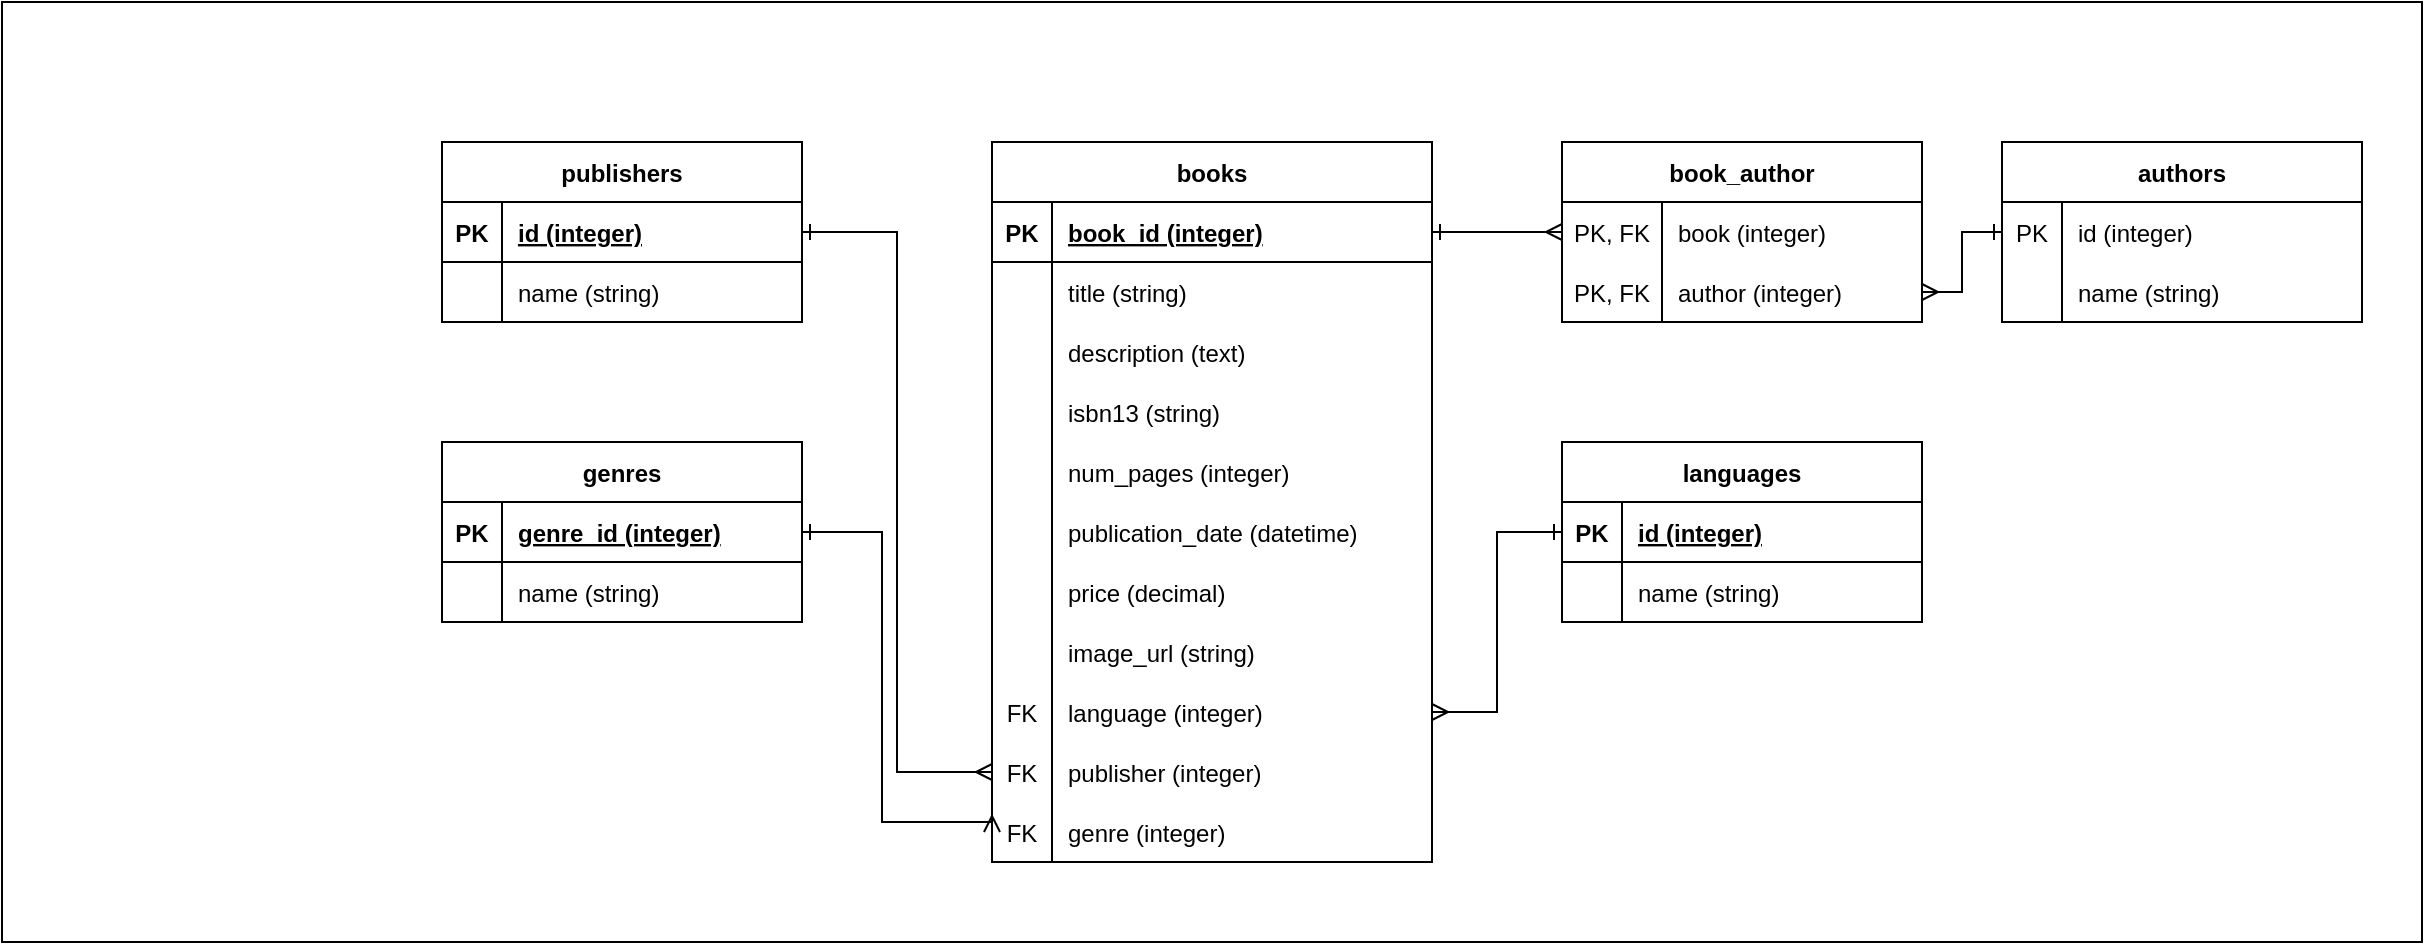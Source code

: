 <mxfile>
    <diagram id="lrjP1plBM1akT5TyVISz" name="Page-1">
        <mxGraphModel dx="806" dy="634" grid="1" gridSize="10" guides="1" tooltips="1" connect="1" arrows="1" fold="1" page="1" pageScale="1" pageWidth="1654" pageHeight="2336" math="0" shadow="0">
            <root>
                <mxCell id="0"/>
                <mxCell id="1" parent="0"/>
                <mxCell id="2" value="" style="rounded=0;whiteSpace=wrap;html=1;" parent="1" vertex="1">
                    <mxGeometry x="50" y="60" width="1210" height="470" as="geometry"/>
                </mxCell>
                <mxCell id="Px60Zx_xpM8tq9wNsqnK-1" value="books" style="shape=table;startSize=30;container=1;collapsible=1;childLayout=tableLayout;fixedRows=1;rowLines=0;fontStyle=1;align=center;resizeLast=1;" parent="1" vertex="1">
                    <mxGeometry x="545" y="130" width="220" height="360" as="geometry"/>
                </mxCell>
                <mxCell id="Px60Zx_xpM8tq9wNsqnK-2" value="" style="shape=tableRow;horizontal=0;startSize=0;swimlaneHead=0;swimlaneBody=0;fillColor=none;collapsible=0;dropTarget=0;points=[[0,0.5],[1,0.5]];portConstraint=eastwest;top=0;left=0;right=0;bottom=1;" parent="Px60Zx_xpM8tq9wNsqnK-1" vertex="1">
                    <mxGeometry y="30" width="220" height="30" as="geometry"/>
                </mxCell>
                <mxCell id="Px60Zx_xpM8tq9wNsqnK-3" value="PK" style="shape=partialRectangle;connectable=0;fillColor=none;top=0;left=0;bottom=0;right=0;fontStyle=1;overflow=hidden;" parent="Px60Zx_xpM8tq9wNsqnK-2" vertex="1">
                    <mxGeometry width="30" height="30" as="geometry">
                        <mxRectangle width="30" height="30" as="alternateBounds"/>
                    </mxGeometry>
                </mxCell>
                <mxCell id="Px60Zx_xpM8tq9wNsqnK-4" value="book_id (integer)" style="shape=partialRectangle;connectable=0;fillColor=none;top=0;left=0;bottom=0;right=0;align=left;spacingLeft=6;fontStyle=5;overflow=hidden;" parent="Px60Zx_xpM8tq9wNsqnK-2" vertex="1">
                    <mxGeometry x="30" width="190" height="30" as="geometry">
                        <mxRectangle width="190" height="30" as="alternateBounds"/>
                    </mxGeometry>
                </mxCell>
                <mxCell id="Px60Zx_xpM8tq9wNsqnK-5" value="" style="shape=tableRow;horizontal=0;startSize=0;swimlaneHead=0;swimlaneBody=0;fillColor=none;collapsible=0;dropTarget=0;points=[[0,0.5],[1,0.5]];portConstraint=eastwest;top=0;left=0;right=0;bottom=0;" parent="Px60Zx_xpM8tq9wNsqnK-1" vertex="1">
                    <mxGeometry y="60" width="220" height="30" as="geometry"/>
                </mxCell>
                <mxCell id="Px60Zx_xpM8tq9wNsqnK-6" value="" style="shape=partialRectangle;connectable=0;fillColor=none;top=0;left=0;bottom=0;right=0;editable=1;overflow=hidden;" parent="Px60Zx_xpM8tq9wNsqnK-5" vertex="1">
                    <mxGeometry width="30" height="30" as="geometry">
                        <mxRectangle width="30" height="30" as="alternateBounds"/>
                    </mxGeometry>
                </mxCell>
                <mxCell id="Px60Zx_xpM8tq9wNsqnK-7" value="title (string)" style="shape=partialRectangle;connectable=0;fillColor=none;top=0;left=0;bottom=0;right=0;align=left;spacingLeft=6;overflow=hidden;" parent="Px60Zx_xpM8tq9wNsqnK-5" vertex="1">
                    <mxGeometry x="30" width="190" height="30" as="geometry">
                        <mxRectangle width="190" height="30" as="alternateBounds"/>
                    </mxGeometry>
                </mxCell>
                <mxCell id="Px60Zx_xpM8tq9wNsqnK-106" value="" style="shape=tableRow;horizontal=0;startSize=0;swimlaneHead=0;swimlaneBody=0;fillColor=none;collapsible=0;dropTarget=0;points=[[0,0.5],[1,0.5]];portConstraint=eastwest;top=0;left=0;right=0;bottom=0;" parent="Px60Zx_xpM8tq9wNsqnK-1" vertex="1">
                    <mxGeometry y="90" width="220" height="30" as="geometry"/>
                </mxCell>
                <mxCell id="Px60Zx_xpM8tq9wNsqnK-107" value="" style="shape=partialRectangle;connectable=0;fillColor=none;top=0;left=0;bottom=0;right=0;editable=1;overflow=hidden;" parent="Px60Zx_xpM8tq9wNsqnK-106" vertex="1">
                    <mxGeometry width="30" height="30" as="geometry">
                        <mxRectangle width="30" height="30" as="alternateBounds"/>
                    </mxGeometry>
                </mxCell>
                <mxCell id="Px60Zx_xpM8tq9wNsqnK-108" value="description (text)" style="shape=partialRectangle;connectable=0;fillColor=none;top=0;left=0;bottom=0;right=0;align=left;spacingLeft=6;overflow=hidden;" parent="Px60Zx_xpM8tq9wNsqnK-106" vertex="1">
                    <mxGeometry x="30" width="190" height="30" as="geometry">
                        <mxRectangle width="190" height="30" as="alternateBounds"/>
                    </mxGeometry>
                </mxCell>
                <mxCell id="Px60Zx_xpM8tq9wNsqnK-8" value="" style="shape=tableRow;horizontal=0;startSize=0;swimlaneHead=0;swimlaneBody=0;fillColor=none;collapsible=0;dropTarget=0;points=[[0,0.5],[1,0.5]];portConstraint=eastwest;top=0;left=0;right=0;bottom=0;" parent="Px60Zx_xpM8tq9wNsqnK-1" vertex="1">
                    <mxGeometry y="120" width="220" height="30" as="geometry"/>
                </mxCell>
                <mxCell id="Px60Zx_xpM8tq9wNsqnK-9" value="" style="shape=partialRectangle;connectable=0;fillColor=none;top=0;left=0;bottom=0;right=0;editable=1;overflow=hidden;" parent="Px60Zx_xpM8tq9wNsqnK-8" vertex="1">
                    <mxGeometry width="30" height="30" as="geometry">
                        <mxRectangle width="30" height="30" as="alternateBounds"/>
                    </mxGeometry>
                </mxCell>
                <mxCell id="Px60Zx_xpM8tq9wNsqnK-10" value="isbn13 (string)" style="shape=partialRectangle;connectable=0;fillColor=none;top=0;left=0;bottom=0;right=0;align=left;spacingLeft=6;overflow=hidden;" parent="Px60Zx_xpM8tq9wNsqnK-8" vertex="1">
                    <mxGeometry x="30" width="190" height="30" as="geometry">
                        <mxRectangle width="190" height="30" as="alternateBounds"/>
                    </mxGeometry>
                </mxCell>
                <mxCell id="Px60Zx_xpM8tq9wNsqnK-14" value="" style="shape=tableRow;horizontal=0;startSize=0;swimlaneHead=0;swimlaneBody=0;fillColor=none;collapsible=0;dropTarget=0;points=[[0,0.5],[1,0.5]];portConstraint=eastwest;top=0;left=0;right=0;bottom=0;" parent="Px60Zx_xpM8tq9wNsqnK-1" vertex="1">
                    <mxGeometry y="150" width="220" height="30" as="geometry"/>
                </mxCell>
                <mxCell id="Px60Zx_xpM8tq9wNsqnK-15" value="" style="shape=partialRectangle;connectable=0;fillColor=none;top=0;left=0;bottom=0;right=0;editable=1;overflow=hidden;" parent="Px60Zx_xpM8tq9wNsqnK-14" vertex="1">
                    <mxGeometry width="30" height="30" as="geometry">
                        <mxRectangle width="30" height="30" as="alternateBounds"/>
                    </mxGeometry>
                </mxCell>
                <mxCell id="Px60Zx_xpM8tq9wNsqnK-16" value="num_pages (integer)" style="shape=partialRectangle;connectable=0;fillColor=none;top=0;left=0;bottom=0;right=0;align=left;spacingLeft=6;overflow=hidden;" parent="Px60Zx_xpM8tq9wNsqnK-14" vertex="1">
                    <mxGeometry x="30" width="190" height="30" as="geometry">
                        <mxRectangle width="190" height="30" as="alternateBounds"/>
                    </mxGeometry>
                </mxCell>
                <mxCell id="Px60Zx_xpM8tq9wNsqnK-17" value="" style="shape=tableRow;horizontal=0;startSize=0;swimlaneHead=0;swimlaneBody=0;fillColor=none;collapsible=0;dropTarget=0;points=[[0,0.5],[1,0.5]];portConstraint=eastwest;top=0;left=0;right=0;bottom=0;" parent="Px60Zx_xpM8tq9wNsqnK-1" vertex="1">
                    <mxGeometry y="180" width="220" height="30" as="geometry"/>
                </mxCell>
                <mxCell id="Px60Zx_xpM8tq9wNsqnK-18" value="" style="shape=partialRectangle;connectable=0;fillColor=none;top=0;left=0;bottom=0;right=0;editable=1;overflow=hidden;" parent="Px60Zx_xpM8tq9wNsqnK-17" vertex="1">
                    <mxGeometry width="30" height="30" as="geometry">
                        <mxRectangle width="30" height="30" as="alternateBounds"/>
                    </mxGeometry>
                </mxCell>
                <mxCell id="Px60Zx_xpM8tq9wNsqnK-19" value="publication_date (datetime)" style="shape=partialRectangle;connectable=0;fillColor=none;top=0;left=0;bottom=0;right=0;align=left;spacingLeft=6;overflow=hidden;" parent="Px60Zx_xpM8tq9wNsqnK-17" vertex="1">
                    <mxGeometry x="30" width="190" height="30" as="geometry">
                        <mxRectangle width="190" height="30" as="alternateBounds"/>
                    </mxGeometry>
                </mxCell>
                <mxCell id="Px60Zx_xpM8tq9wNsqnK-92" value="" style="shape=tableRow;horizontal=0;startSize=0;swimlaneHead=0;swimlaneBody=0;fillColor=none;collapsible=0;dropTarget=0;points=[[0,0.5],[1,0.5]];portConstraint=eastwest;top=0;left=0;right=0;bottom=0;" parent="Px60Zx_xpM8tq9wNsqnK-1" vertex="1">
                    <mxGeometry y="210" width="220" height="30" as="geometry"/>
                </mxCell>
                <mxCell id="Px60Zx_xpM8tq9wNsqnK-93" value="" style="shape=partialRectangle;connectable=0;fillColor=none;top=0;left=0;bottom=0;right=0;editable=1;overflow=hidden;" parent="Px60Zx_xpM8tq9wNsqnK-92" vertex="1">
                    <mxGeometry width="30" height="30" as="geometry">
                        <mxRectangle width="30" height="30" as="alternateBounds"/>
                    </mxGeometry>
                </mxCell>
                <mxCell id="Px60Zx_xpM8tq9wNsqnK-94" value="price (decimal)" style="shape=partialRectangle;connectable=0;fillColor=none;top=0;left=0;bottom=0;right=0;align=left;spacingLeft=6;overflow=hidden;" parent="Px60Zx_xpM8tq9wNsqnK-92" vertex="1">
                    <mxGeometry x="30" width="190" height="30" as="geometry">
                        <mxRectangle width="190" height="30" as="alternateBounds"/>
                    </mxGeometry>
                </mxCell>
                <mxCell id="Px60Zx_xpM8tq9wNsqnK-103" value="" style="shape=tableRow;horizontal=0;startSize=0;swimlaneHead=0;swimlaneBody=0;fillColor=none;collapsible=0;dropTarget=0;points=[[0,0.5],[1,0.5]];portConstraint=eastwest;top=0;left=0;right=0;bottom=0;" parent="Px60Zx_xpM8tq9wNsqnK-1" vertex="1">
                    <mxGeometry y="240" width="220" height="30" as="geometry"/>
                </mxCell>
                <mxCell id="Px60Zx_xpM8tq9wNsqnK-104" value="" style="shape=partialRectangle;connectable=0;fillColor=none;top=0;left=0;bottom=0;right=0;editable=1;overflow=hidden;" parent="Px60Zx_xpM8tq9wNsqnK-103" vertex="1">
                    <mxGeometry width="30" height="30" as="geometry">
                        <mxRectangle width="30" height="30" as="alternateBounds"/>
                    </mxGeometry>
                </mxCell>
                <mxCell id="Px60Zx_xpM8tq9wNsqnK-105" value="image_url (string)" style="shape=partialRectangle;connectable=0;fillColor=none;top=0;left=0;bottom=0;right=0;align=left;spacingLeft=6;overflow=hidden;" parent="Px60Zx_xpM8tq9wNsqnK-103" vertex="1">
                    <mxGeometry x="30" width="190" height="30" as="geometry">
                        <mxRectangle width="190" height="30" as="alternateBounds"/>
                    </mxGeometry>
                </mxCell>
                <mxCell id="Px60Zx_xpM8tq9wNsqnK-11" value="" style="shape=tableRow;horizontal=0;startSize=0;swimlaneHead=0;swimlaneBody=0;fillColor=none;collapsible=0;dropTarget=0;points=[[0,0.5],[1,0.5]];portConstraint=eastwest;top=0;left=0;right=0;bottom=0;" parent="Px60Zx_xpM8tq9wNsqnK-1" vertex="1">
                    <mxGeometry y="270" width="220" height="30" as="geometry"/>
                </mxCell>
                <mxCell id="Px60Zx_xpM8tq9wNsqnK-12" value="FK" style="shape=partialRectangle;connectable=0;fillColor=none;top=0;left=0;bottom=0;right=0;editable=1;overflow=hidden;" parent="Px60Zx_xpM8tq9wNsqnK-11" vertex="1">
                    <mxGeometry width="30" height="30" as="geometry">
                        <mxRectangle width="30" height="30" as="alternateBounds"/>
                    </mxGeometry>
                </mxCell>
                <mxCell id="Px60Zx_xpM8tq9wNsqnK-13" value="language (integer)" style="shape=partialRectangle;connectable=0;fillColor=none;top=0;left=0;bottom=0;right=0;align=left;spacingLeft=6;overflow=hidden;" parent="Px60Zx_xpM8tq9wNsqnK-11" vertex="1">
                    <mxGeometry x="30" width="190" height="30" as="geometry">
                        <mxRectangle width="190" height="30" as="alternateBounds"/>
                    </mxGeometry>
                </mxCell>
                <mxCell id="Px60Zx_xpM8tq9wNsqnK-20" value="" style="shape=tableRow;horizontal=0;startSize=0;swimlaneHead=0;swimlaneBody=0;fillColor=none;collapsible=0;dropTarget=0;points=[[0,0.5],[1,0.5]];portConstraint=eastwest;top=0;left=0;right=0;bottom=0;" parent="Px60Zx_xpM8tq9wNsqnK-1" vertex="1">
                    <mxGeometry y="300" width="220" height="30" as="geometry"/>
                </mxCell>
                <mxCell id="Px60Zx_xpM8tq9wNsqnK-21" value="FK" style="shape=partialRectangle;connectable=0;fillColor=none;top=0;left=0;bottom=0;right=0;editable=1;overflow=hidden;" parent="Px60Zx_xpM8tq9wNsqnK-20" vertex="1">
                    <mxGeometry width="30" height="30" as="geometry">
                        <mxRectangle width="30" height="30" as="alternateBounds"/>
                    </mxGeometry>
                </mxCell>
                <mxCell id="Px60Zx_xpM8tq9wNsqnK-22" value="publisher (integer)" style="shape=partialRectangle;connectable=0;fillColor=none;top=0;left=0;bottom=0;right=0;align=left;spacingLeft=6;overflow=hidden;" parent="Px60Zx_xpM8tq9wNsqnK-20" vertex="1">
                    <mxGeometry x="30" width="190" height="30" as="geometry">
                        <mxRectangle width="190" height="30" as="alternateBounds"/>
                    </mxGeometry>
                </mxCell>
                <mxCell id="Px60Zx_xpM8tq9wNsqnK-23" value="" style="shape=tableRow;horizontal=0;startSize=0;swimlaneHead=0;swimlaneBody=0;fillColor=none;collapsible=0;dropTarget=0;points=[[0,0.5],[1,0.5]];portConstraint=eastwest;top=0;left=0;right=0;bottom=0;" parent="Px60Zx_xpM8tq9wNsqnK-1" vertex="1">
                    <mxGeometry y="330" width="220" height="30" as="geometry"/>
                </mxCell>
                <mxCell id="Px60Zx_xpM8tq9wNsqnK-24" value="FK" style="shape=partialRectangle;connectable=0;fillColor=none;top=0;left=0;bottom=0;right=0;editable=1;overflow=hidden;" parent="Px60Zx_xpM8tq9wNsqnK-23" vertex="1">
                    <mxGeometry width="30" height="30" as="geometry">
                        <mxRectangle width="30" height="30" as="alternateBounds"/>
                    </mxGeometry>
                </mxCell>
                <mxCell id="Px60Zx_xpM8tq9wNsqnK-25" value="genre (integer)" style="shape=partialRectangle;connectable=0;fillColor=none;top=0;left=0;bottom=0;right=0;align=left;spacingLeft=6;overflow=hidden;" parent="Px60Zx_xpM8tq9wNsqnK-23" vertex="1">
                    <mxGeometry x="30" width="190" height="30" as="geometry">
                        <mxRectangle width="190" height="30" as="alternateBounds"/>
                    </mxGeometry>
                </mxCell>
                <mxCell id="Px60Zx_xpM8tq9wNsqnK-26" value="book_author" style="shape=table;startSize=30;container=1;collapsible=1;childLayout=tableLayout;fixedRows=1;rowLines=0;fontStyle=1;align=center;resizeLast=1;" parent="1" vertex="1">
                    <mxGeometry x="830" y="130" width="180" height="90" as="geometry"/>
                </mxCell>
                <mxCell id="Px60Zx_xpM8tq9wNsqnK-30" value="" style="shape=tableRow;horizontal=0;startSize=0;swimlaneHead=0;swimlaneBody=0;fillColor=none;collapsible=0;dropTarget=0;points=[[0,0.5],[1,0.5]];portConstraint=eastwest;top=0;left=0;right=0;bottom=0;" parent="Px60Zx_xpM8tq9wNsqnK-26" vertex="1">
                    <mxGeometry y="30" width="180" height="30" as="geometry"/>
                </mxCell>
                <mxCell id="Px60Zx_xpM8tq9wNsqnK-31" value="PK, FK" style="shape=partialRectangle;connectable=0;fillColor=none;top=0;left=0;bottom=0;right=0;editable=1;overflow=hidden;" parent="Px60Zx_xpM8tq9wNsqnK-30" vertex="1">
                    <mxGeometry width="50" height="30" as="geometry">
                        <mxRectangle width="50" height="30" as="alternateBounds"/>
                    </mxGeometry>
                </mxCell>
                <mxCell id="Px60Zx_xpM8tq9wNsqnK-32" value="book (integer)" style="shape=partialRectangle;connectable=0;fillColor=none;top=0;left=0;bottom=0;right=0;align=left;spacingLeft=6;overflow=hidden;" parent="Px60Zx_xpM8tq9wNsqnK-30" vertex="1">
                    <mxGeometry x="50" width="130" height="30" as="geometry">
                        <mxRectangle width="130" height="30" as="alternateBounds"/>
                    </mxGeometry>
                </mxCell>
                <mxCell id="Px60Zx_xpM8tq9wNsqnK-33" value="" style="shape=tableRow;horizontal=0;startSize=0;swimlaneHead=0;swimlaneBody=0;fillColor=none;collapsible=0;dropTarget=0;points=[[0,0.5],[1,0.5]];portConstraint=eastwest;top=0;left=0;right=0;bottom=0;" parent="Px60Zx_xpM8tq9wNsqnK-26" vertex="1">
                    <mxGeometry y="60" width="180" height="30" as="geometry"/>
                </mxCell>
                <mxCell id="Px60Zx_xpM8tq9wNsqnK-34" value="PK, FK" style="shape=partialRectangle;connectable=0;fillColor=none;top=0;left=0;bottom=0;right=0;editable=1;overflow=hidden;" parent="Px60Zx_xpM8tq9wNsqnK-33" vertex="1">
                    <mxGeometry width="50" height="30" as="geometry">
                        <mxRectangle width="50" height="30" as="alternateBounds"/>
                    </mxGeometry>
                </mxCell>
                <mxCell id="Px60Zx_xpM8tq9wNsqnK-35" value="author (integer)" style="shape=partialRectangle;connectable=0;fillColor=none;top=0;left=0;bottom=0;right=0;align=left;spacingLeft=6;overflow=hidden;" parent="Px60Zx_xpM8tq9wNsqnK-33" vertex="1">
                    <mxGeometry x="50" width="130" height="30" as="geometry">
                        <mxRectangle width="130" height="30" as="alternateBounds"/>
                    </mxGeometry>
                </mxCell>
                <mxCell id="Px60Zx_xpM8tq9wNsqnK-45" value="authors" style="shape=table;startSize=30;container=1;collapsible=1;childLayout=tableLayout;fixedRows=1;rowLines=0;fontStyle=1;align=center;resizeLast=1;" parent="1" vertex="1">
                    <mxGeometry x="1050" y="130" width="180" height="90" as="geometry"/>
                </mxCell>
                <mxCell id="Px60Zx_xpM8tq9wNsqnK-49" value="" style="shape=tableRow;horizontal=0;startSize=0;swimlaneHead=0;swimlaneBody=0;fillColor=none;collapsible=0;dropTarget=0;points=[[0,0.5],[1,0.5]];portConstraint=eastwest;top=0;left=0;right=0;bottom=0;" parent="Px60Zx_xpM8tq9wNsqnK-45" vertex="1">
                    <mxGeometry y="30" width="180" height="30" as="geometry"/>
                </mxCell>
                <mxCell id="Px60Zx_xpM8tq9wNsqnK-50" value="PK" style="shape=partialRectangle;connectable=0;fillColor=none;top=0;left=0;bottom=0;right=0;editable=1;overflow=hidden;" parent="Px60Zx_xpM8tq9wNsqnK-49" vertex="1">
                    <mxGeometry width="30" height="30" as="geometry">
                        <mxRectangle width="30" height="30" as="alternateBounds"/>
                    </mxGeometry>
                </mxCell>
                <mxCell id="Px60Zx_xpM8tq9wNsqnK-51" value="id (integer)" style="shape=partialRectangle;connectable=0;fillColor=none;top=0;left=0;bottom=0;right=0;align=left;spacingLeft=6;overflow=hidden;" parent="Px60Zx_xpM8tq9wNsqnK-49" vertex="1">
                    <mxGeometry x="30" width="150" height="30" as="geometry">
                        <mxRectangle width="150" height="30" as="alternateBounds"/>
                    </mxGeometry>
                </mxCell>
                <mxCell id="Px60Zx_xpM8tq9wNsqnK-52" value="" style="shape=tableRow;horizontal=0;startSize=0;swimlaneHead=0;swimlaneBody=0;fillColor=none;collapsible=0;dropTarget=0;points=[[0,0.5],[1,0.5]];portConstraint=eastwest;top=0;left=0;right=0;bottom=0;" parent="Px60Zx_xpM8tq9wNsqnK-45" vertex="1">
                    <mxGeometry y="60" width="180" height="30" as="geometry"/>
                </mxCell>
                <mxCell id="Px60Zx_xpM8tq9wNsqnK-53" value="" style="shape=partialRectangle;connectable=0;fillColor=none;top=0;left=0;bottom=0;right=0;editable=1;overflow=hidden;" parent="Px60Zx_xpM8tq9wNsqnK-52" vertex="1">
                    <mxGeometry width="30" height="30" as="geometry">
                        <mxRectangle width="30" height="30" as="alternateBounds"/>
                    </mxGeometry>
                </mxCell>
                <mxCell id="Px60Zx_xpM8tq9wNsqnK-54" value="name (string)" style="shape=partialRectangle;connectable=0;fillColor=none;top=0;left=0;bottom=0;right=0;align=left;spacingLeft=6;overflow=hidden;" parent="Px60Zx_xpM8tq9wNsqnK-52" vertex="1">
                    <mxGeometry x="30" width="150" height="30" as="geometry">
                        <mxRectangle width="150" height="30" as="alternateBounds"/>
                    </mxGeometry>
                </mxCell>
                <mxCell id="Px60Zx_xpM8tq9wNsqnK-58" value="publishers" style="shape=table;startSize=30;container=1;collapsible=1;childLayout=tableLayout;fixedRows=1;rowLines=0;fontStyle=1;align=center;resizeLast=1;" parent="1" vertex="1">
                    <mxGeometry x="270" y="130" width="180" height="90" as="geometry"/>
                </mxCell>
                <mxCell id="Px60Zx_xpM8tq9wNsqnK-59" value="" style="shape=tableRow;horizontal=0;startSize=0;swimlaneHead=0;swimlaneBody=0;fillColor=none;collapsible=0;dropTarget=0;points=[[0,0.5],[1,0.5]];portConstraint=eastwest;top=0;left=0;right=0;bottom=1;" parent="Px60Zx_xpM8tq9wNsqnK-58" vertex="1">
                    <mxGeometry y="30" width="180" height="30" as="geometry"/>
                </mxCell>
                <mxCell id="Px60Zx_xpM8tq9wNsqnK-60" value="PK" style="shape=partialRectangle;connectable=0;fillColor=none;top=0;left=0;bottom=0;right=0;fontStyle=1;overflow=hidden;" parent="Px60Zx_xpM8tq9wNsqnK-59" vertex="1">
                    <mxGeometry width="30" height="30" as="geometry">
                        <mxRectangle width="30" height="30" as="alternateBounds"/>
                    </mxGeometry>
                </mxCell>
                <mxCell id="Px60Zx_xpM8tq9wNsqnK-61" value="id (integer)" style="shape=partialRectangle;connectable=0;fillColor=none;top=0;left=0;bottom=0;right=0;align=left;spacingLeft=6;fontStyle=5;overflow=hidden;" parent="Px60Zx_xpM8tq9wNsqnK-59" vertex="1">
                    <mxGeometry x="30" width="150" height="30" as="geometry">
                        <mxRectangle width="150" height="30" as="alternateBounds"/>
                    </mxGeometry>
                </mxCell>
                <mxCell id="Px60Zx_xpM8tq9wNsqnK-62" value="" style="shape=tableRow;horizontal=0;startSize=0;swimlaneHead=0;swimlaneBody=0;fillColor=none;collapsible=0;dropTarget=0;points=[[0,0.5],[1,0.5]];portConstraint=eastwest;top=0;left=0;right=0;bottom=0;" parent="Px60Zx_xpM8tq9wNsqnK-58" vertex="1">
                    <mxGeometry y="60" width="180" height="30" as="geometry"/>
                </mxCell>
                <mxCell id="Px60Zx_xpM8tq9wNsqnK-63" value="" style="shape=partialRectangle;connectable=0;fillColor=none;top=0;left=0;bottom=0;right=0;editable=1;overflow=hidden;" parent="Px60Zx_xpM8tq9wNsqnK-62" vertex="1">
                    <mxGeometry width="30" height="30" as="geometry">
                        <mxRectangle width="30" height="30" as="alternateBounds"/>
                    </mxGeometry>
                </mxCell>
                <mxCell id="Px60Zx_xpM8tq9wNsqnK-64" value="name (string)" style="shape=partialRectangle;connectable=0;fillColor=none;top=0;left=0;bottom=0;right=0;align=left;spacingLeft=6;overflow=hidden;" parent="Px60Zx_xpM8tq9wNsqnK-62" vertex="1">
                    <mxGeometry x="30" width="150" height="30" as="geometry">
                        <mxRectangle width="150" height="30" as="alternateBounds"/>
                    </mxGeometry>
                </mxCell>
                <mxCell id="Px60Zx_xpM8tq9wNsqnK-71" value="languages" style="shape=table;startSize=30;container=1;collapsible=1;childLayout=tableLayout;fixedRows=1;rowLines=0;fontStyle=1;align=center;resizeLast=1;" parent="1" vertex="1">
                    <mxGeometry x="830" y="280" width="180" height="90" as="geometry"/>
                </mxCell>
                <mxCell id="Px60Zx_xpM8tq9wNsqnK-72" value="" style="shape=tableRow;horizontal=0;startSize=0;swimlaneHead=0;swimlaneBody=0;fillColor=none;collapsible=0;dropTarget=0;points=[[0,0.5],[1,0.5]];portConstraint=eastwest;top=0;left=0;right=0;bottom=1;" parent="Px60Zx_xpM8tq9wNsqnK-71" vertex="1">
                    <mxGeometry y="30" width="180" height="30" as="geometry"/>
                </mxCell>
                <mxCell id="Px60Zx_xpM8tq9wNsqnK-73" value="PK" style="shape=partialRectangle;connectable=0;fillColor=none;top=0;left=0;bottom=0;right=0;fontStyle=1;overflow=hidden;" parent="Px60Zx_xpM8tq9wNsqnK-72" vertex="1">
                    <mxGeometry width="30" height="30" as="geometry">
                        <mxRectangle width="30" height="30" as="alternateBounds"/>
                    </mxGeometry>
                </mxCell>
                <mxCell id="Px60Zx_xpM8tq9wNsqnK-74" value="id (integer)" style="shape=partialRectangle;connectable=0;fillColor=none;top=0;left=0;bottom=0;right=0;align=left;spacingLeft=6;fontStyle=5;overflow=hidden;" parent="Px60Zx_xpM8tq9wNsqnK-72" vertex="1">
                    <mxGeometry x="30" width="150" height="30" as="geometry">
                        <mxRectangle width="150" height="30" as="alternateBounds"/>
                    </mxGeometry>
                </mxCell>
                <mxCell id="Px60Zx_xpM8tq9wNsqnK-75" value="" style="shape=tableRow;horizontal=0;startSize=0;swimlaneHead=0;swimlaneBody=0;fillColor=none;collapsible=0;dropTarget=0;points=[[0,0.5],[1,0.5]];portConstraint=eastwest;top=0;left=0;right=0;bottom=0;" parent="Px60Zx_xpM8tq9wNsqnK-71" vertex="1">
                    <mxGeometry y="60" width="180" height="30" as="geometry"/>
                </mxCell>
                <mxCell id="Px60Zx_xpM8tq9wNsqnK-76" value="" style="shape=partialRectangle;connectable=0;fillColor=none;top=0;left=0;bottom=0;right=0;editable=1;overflow=hidden;" parent="Px60Zx_xpM8tq9wNsqnK-75" vertex="1">
                    <mxGeometry width="30" height="30" as="geometry">
                        <mxRectangle width="30" height="30" as="alternateBounds"/>
                    </mxGeometry>
                </mxCell>
                <mxCell id="Px60Zx_xpM8tq9wNsqnK-77" value="name (string)" style="shape=partialRectangle;connectable=0;fillColor=none;top=0;left=0;bottom=0;right=0;align=left;spacingLeft=6;overflow=hidden;" parent="Px60Zx_xpM8tq9wNsqnK-75" vertex="1">
                    <mxGeometry x="30" width="150" height="30" as="geometry">
                        <mxRectangle width="150" height="30" as="alternateBounds"/>
                    </mxGeometry>
                </mxCell>
                <mxCell id="Px60Zx_xpM8tq9wNsqnK-85" value="genres" style="shape=table;startSize=30;container=1;collapsible=1;childLayout=tableLayout;fixedRows=1;rowLines=0;fontStyle=1;align=center;resizeLast=1;" parent="1" vertex="1">
                    <mxGeometry x="270" y="280" width="180" height="90" as="geometry"/>
                </mxCell>
                <mxCell id="Px60Zx_xpM8tq9wNsqnK-86" value="" style="shape=tableRow;horizontal=0;startSize=0;swimlaneHead=0;swimlaneBody=0;fillColor=none;collapsible=0;dropTarget=0;points=[[0,0.5],[1,0.5]];portConstraint=eastwest;top=0;left=0;right=0;bottom=1;" parent="Px60Zx_xpM8tq9wNsqnK-85" vertex="1">
                    <mxGeometry y="30" width="180" height="30" as="geometry"/>
                </mxCell>
                <mxCell id="Px60Zx_xpM8tq9wNsqnK-87" value="PK" style="shape=partialRectangle;connectable=0;fillColor=none;top=0;left=0;bottom=0;right=0;fontStyle=1;overflow=hidden;" parent="Px60Zx_xpM8tq9wNsqnK-86" vertex="1">
                    <mxGeometry width="30" height="30" as="geometry">
                        <mxRectangle width="30" height="30" as="alternateBounds"/>
                    </mxGeometry>
                </mxCell>
                <mxCell id="Px60Zx_xpM8tq9wNsqnK-88" value="genre_id (integer)" style="shape=partialRectangle;connectable=0;fillColor=none;top=0;left=0;bottom=0;right=0;align=left;spacingLeft=6;fontStyle=5;overflow=hidden;" parent="Px60Zx_xpM8tq9wNsqnK-86" vertex="1">
                    <mxGeometry x="30" width="150" height="30" as="geometry">
                        <mxRectangle width="150" height="30" as="alternateBounds"/>
                    </mxGeometry>
                </mxCell>
                <mxCell id="Px60Zx_xpM8tq9wNsqnK-89" value="" style="shape=tableRow;horizontal=0;startSize=0;swimlaneHead=0;swimlaneBody=0;fillColor=none;collapsible=0;dropTarget=0;points=[[0,0.5],[1,0.5]];portConstraint=eastwest;top=0;left=0;right=0;bottom=0;" parent="Px60Zx_xpM8tq9wNsqnK-85" vertex="1">
                    <mxGeometry y="60" width="180" height="30" as="geometry"/>
                </mxCell>
                <mxCell id="Px60Zx_xpM8tq9wNsqnK-90" value="" style="shape=partialRectangle;connectable=0;fillColor=none;top=0;left=0;bottom=0;right=0;editable=1;overflow=hidden;" parent="Px60Zx_xpM8tq9wNsqnK-89" vertex="1">
                    <mxGeometry width="30" height="30" as="geometry">
                        <mxRectangle width="30" height="30" as="alternateBounds"/>
                    </mxGeometry>
                </mxCell>
                <mxCell id="Px60Zx_xpM8tq9wNsqnK-91" value="name (string)" style="shape=partialRectangle;connectable=0;fillColor=none;top=0;left=0;bottom=0;right=0;align=left;spacingLeft=6;overflow=hidden;" parent="Px60Zx_xpM8tq9wNsqnK-89" vertex="1">
                    <mxGeometry x="30" width="150" height="30" as="geometry">
                        <mxRectangle width="150" height="30" as="alternateBounds"/>
                    </mxGeometry>
                </mxCell>
                <mxCell id="Px60Zx_xpM8tq9wNsqnK-95" style="edgeStyle=orthogonalEdgeStyle;rounded=0;orthogonalLoop=1;jettySize=auto;html=1;exitX=0;exitY=0.5;exitDx=0;exitDy=0;entryX=1;entryY=0.5;entryDx=0;entryDy=0;startArrow=ERone;startFill=0;endArrow=ERmany;endFill=0;" parent="1" source="Px60Zx_xpM8tq9wNsqnK-49" target="Px60Zx_xpM8tq9wNsqnK-33" edge="1">
                    <mxGeometry relative="1" as="geometry"/>
                </mxCell>
                <mxCell id="Px60Zx_xpM8tq9wNsqnK-96" style="edgeStyle=orthogonalEdgeStyle;rounded=0;orthogonalLoop=1;jettySize=auto;html=1;exitX=1;exitY=0.5;exitDx=0;exitDy=0;entryX=0;entryY=0.5;entryDx=0;entryDy=0;startArrow=ERone;startFill=0;endArrow=ERmany;endFill=0;" parent="1" source="Px60Zx_xpM8tq9wNsqnK-2" target="Px60Zx_xpM8tq9wNsqnK-30" edge="1">
                    <mxGeometry relative="1" as="geometry"/>
                </mxCell>
                <mxCell id="Px60Zx_xpM8tq9wNsqnK-97" style="edgeStyle=orthogonalEdgeStyle;rounded=0;orthogonalLoop=1;jettySize=auto;html=1;exitX=0;exitY=0.5;exitDx=0;exitDy=0;entryX=1;entryY=0.5;entryDx=0;entryDy=0;startArrow=ERone;startFill=0;endArrow=ERmany;endFill=0;" parent="1" source="Px60Zx_xpM8tq9wNsqnK-72" target="Px60Zx_xpM8tq9wNsqnK-11" edge="1">
                    <mxGeometry relative="1" as="geometry"/>
                </mxCell>
                <mxCell id="Px60Zx_xpM8tq9wNsqnK-98" style="edgeStyle=orthogonalEdgeStyle;rounded=0;orthogonalLoop=1;jettySize=auto;html=1;exitX=1;exitY=0.5;exitDx=0;exitDy=0;entryX=0;entryY=0.5;entryDx=0;entryDy=0;startArrow=ERone;startFill=0;endArrow=ERmany;endFill=0;" parent="1" source="Px60Zx_xpM8tq9wNsqnK-86" target="Px60Zx_xpM8tq9wNsqnK-23" edge="1">
                    <mxGeometry relative="1" as="geometry">
                        <Array as="points">
                            <mxPoint x="490" y="325"/>
                            <mxPoint x="490" y="470"/>
                            <mxPoint x="545" y="470"/>
                        </Array>
                    </mxGeometry>
                </mxCell>
                <mxCell id="Px60Zx_xpM8tq9wNsqnK-102" style="edgeStyle=orthogonalEdgeStyle;rounded=0;orthogonalLoop=1;jettySize=auto;html=1;exitX=1;exitY=0.5;exitDx=0;exitDy=0;entryX=0;entryY=0.5;entryDx=0;entryDy=0;startArrow=ERone;startFill=0;endArrow=ERmany;endFill=0;" parent="1" source="Px60Zx_xpM8tq9wNsqnK-59" target="Px60Zx_xpM8tq9wNsqnK-20" edge="1">
                    <mxGeometry relative="1" as="geometry"/>
                </mxCell>
            </root>
        </mxGraphModel>
    </diagram>
</mxfile>